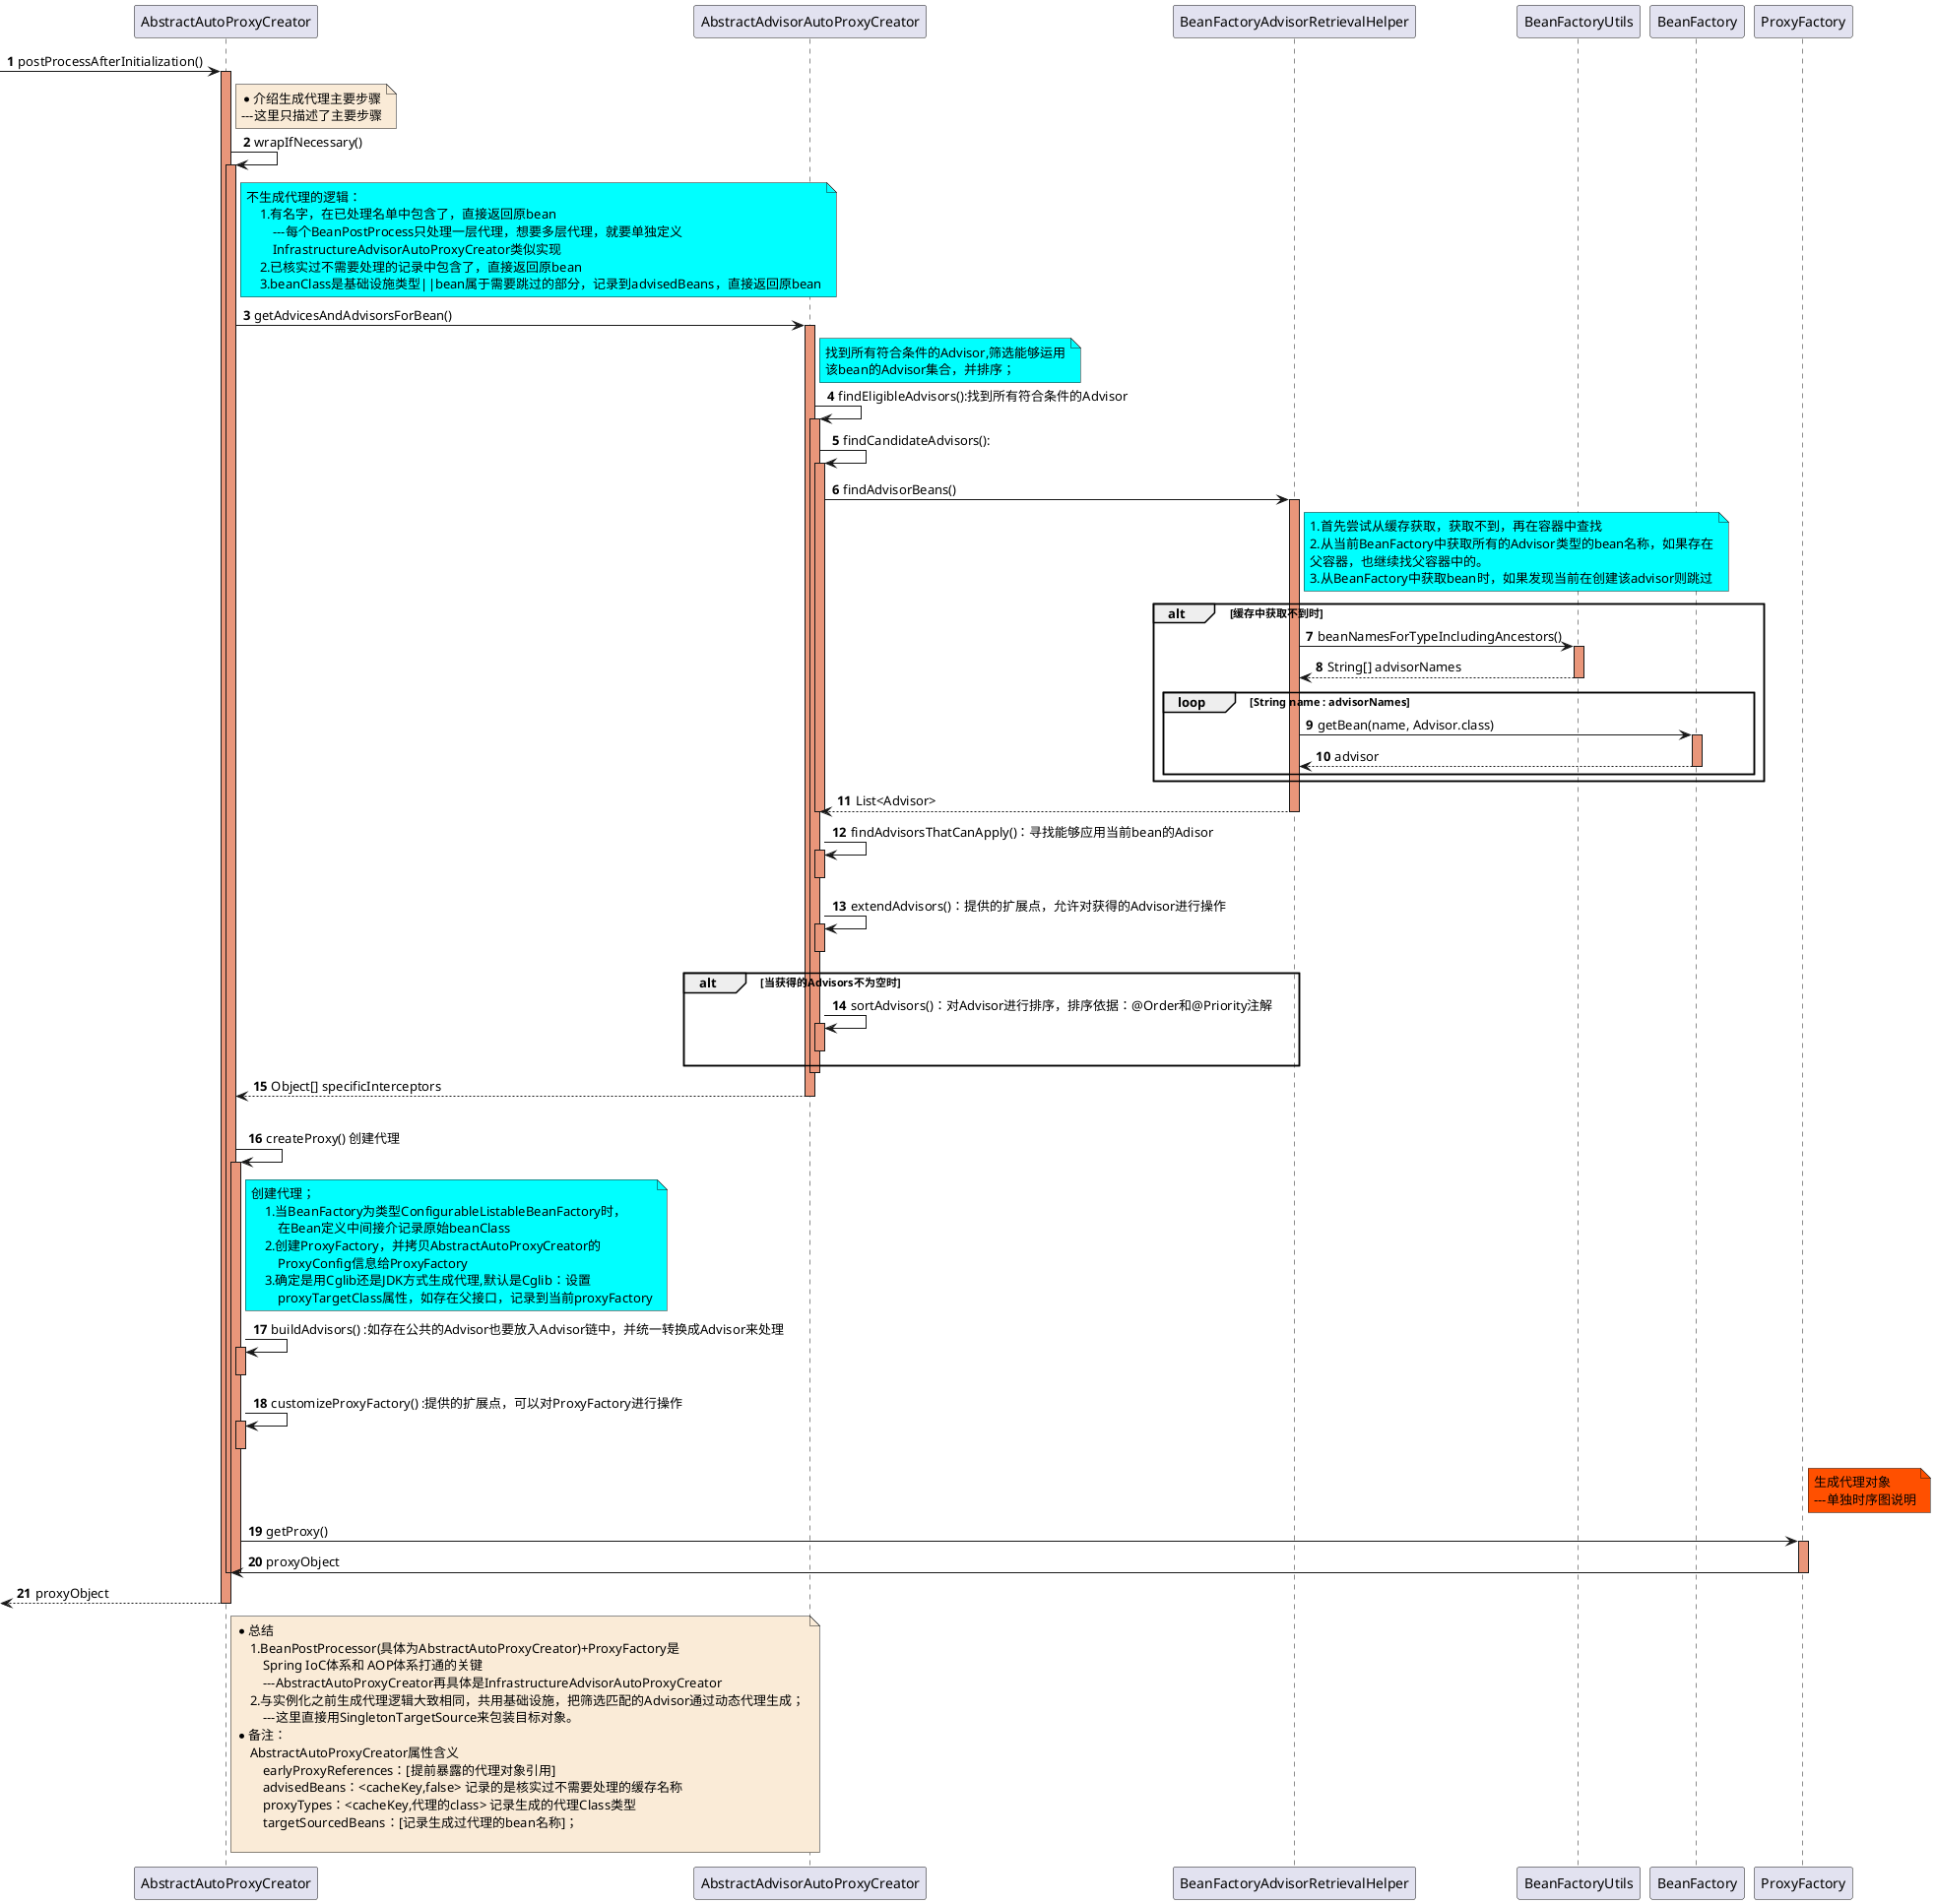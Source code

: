 @startuml

autonumber

->AbstractAutoProxyCreator : postProcessAfterInitialization()
activate AbstractAutoProxyCreator #DarkSalmon
    note right of AbstractAutoProxyCreator #FAEBD7
        *介绍生成代理主要步骤
        ---这里只描述了主要步骤
    end note

    AbstractAutoProxyCreator -> AbstractAutoProxyCreator: wrapIfNecessary()
    activate AbstractAutoProxyCreator #DarkSalmon

        note right of AbstractAutoProxyCreator #aqua
            不生成代理的逻辑：
                1.有名字，在已处理名单中包含了，直接返回原bean
                    ---每个BeanPostProcess只处理一层代理，想要多层代理，就要单独定义
                    InfrastructureAdvisorAutoProxyCreator类似实现
                2.已核实过不需要处理的记录中包含了，直接返回原bean
                3.beanClass是基础设施类型||bean属于需要跳过的部分，记录到advisedBeans，直接返回原bean
        end note
        AbstractAutoProxyCreator->AbstractAdvisorAutoProxyCreator : getAdvicesAndAdvisorsForBean()
        activate AbstractAdvisorAutoProxyCreator #DarkSalmon

            note right of AbstractAdvisorAutoProxyCreator #aqua
                找到所有符合条件的Advisor,筛选能够运用
                该bean的Advisor集合，并排序；
            end note

            AbstractAdvisorAutoProxyCreator->AbstractAdvisorAutoProxyCreator : findEligibleAdvisors():找到所有符合条件的Advisor
            activate AbstractAdvisorAutoProxyCreator #DarkSalmon

                AbstractAdvisorAutoProxyCreator->AbstractAdvisorAutoProxyCreator : findCandidateAdvisors():
                activate AbstractAdvisorAutoProxyCreator #DarkSalmon

                    AbstractAdvisorAutoProxyCreator->BeanFactoryAdvisorRetrievalHelper : findAdvisorBeans()
                    activate BeanFactoryAdvisorRetrievalHelper #DarkSalmon
                         note right of BeanFactoryAdvisorRetrievalHelper #aqua
                             1.首先尝试从缓存获取，获取不到，再在容器中查找
                             2.从当前BeanFactory中获取所有的Advisor类型的bean名称，如果存在
                             父容器，也继续找父容器中的。
                             3.从BeanFactory中获取bean时，如果发现当前在创建该advisor则跳过
                         end note
                         alt 缓存中获取不到时
                            BeanFactoryAdvisorRetrievalHelper -> BeanFactoryUtils : beanNamesForTypeIncludingAncestors()
                            activate BeanFactoryUtils #DarkSalmon
                            BeanFactoryUtils-->BeanFactoryAdvisorRetrievalHelper : String[] advisorNames
                            deactivate BeanFactoryUtils

                            loop String name : advisorNames
                                BeanFactoryAdvisorRetrievalHelper ->BeanFactory : getBean(name, Advisor.class)
                                activate BeanFactory #DarkSalmon
                                BeanFactory-->BeanFactoryAdvisorRetrievalHelper : advisor
                                deactivate BeanFactory
                            end
                         end
                    BeanFactoryAdvisorRetrievalHelper -->AbstractAdvisorAutoProxyCreator : List<Advisor>
                    deactivate BeanFactoryAdvisorRetrievalHelper

                deactivate AbstractAdvisorAutoProxyCreator

                AbstractAdvisorAutoProxyCreator->AbstractAdvisorAutoProxyCreator : findAdvisorsThatCanApply()：寻找能够应用当前bean的Adisor
                activate AbstractAdvisorAutoProxyCreator #DarkSalmon
                deactivate AbstractAdvisorAutoProxyCreator

                AbstractAdvisorAutoProxyCreator->AbstractAdvisorAutoProxyCreator : extendAdvisors()：提供的扩展点，允许对获得的Advisor进行操作
                activate AbstractAdvisorAutoProxyCreator #DarkSalmon
                deactivate AbstractAdvisorAutoProxyCreator

                alt 当获得的Advisors不为空时
                    AbstractAdvisorAutoProxyCreator->AbstractAdvisorAutoProxyCreator : sortAdvisors()：对Advisor进行排序，排序依据：@Order和@Priority注解
                    activate AbstractAdvisorAutoProxyCreator #DarkSalmon
                    deactivate AbstractAdvisorAutoProxyCreator
                end

            deactivate AbstractAdvisorAutoProxyCreator

        AbstractAdvisorAutoProxyCreator --> AbstractAutoProxyCreator : Object[] specificInterceptors
        deactivate AbstractAdvisorAutoProxyCreator

        alt
        AbstractAutoProxyCreator->AbstractAutoProxyCreator : createProxy() 创建代理
        activate AbstractAutoProxyCreator #DarkSalmon

            note right of AbstractAutoProxyCreator #aqua
                创建代理；
                    1.当BeanFactory为类型ConfigurableListableBeanFactory时，
                        在Bean定义中间接介记录原始beanClass
                    2.创建ProxyFactory，并拷贝AbstractAutoProxyCreator的
                        ProxyConfig信息给ProxyFactory
                    3.确定是用Cglib还是JDK方式生成代理,默认是Cglib：设置
                        proxyTargetClass属性，如存在父接口，记录到当前proxyFactory
            end note

            AbstractAutoProxyCreator->AbstractAutoProxyCreator : buildAdvisors() :如存在公共的Advisor也要放入Advisor链中，并统一转换成Advisor来处理
            activate AbstractAutoProxyCreator #DarkSalmon
            deactivate AbstractAutoProxyCreator

            AbstractAutoProxyCreator->AbstractAutoProxyCreator : customizeProxyFactory() :提供的扩展点，可以对ProxyFactory进行操作
            activate AbstractAutoProxyCreator #DarkSalmon
            deactivate AbstractAutoProxyCreator


            note right of ProxyFactory #FF5000
               生成代理对象
               ---单独时序图说明
            end note
            AbstractAutoProxyCreator ->ProxyFactory :getProxy()
            activate ProxyFactory #DarkSalmon
            ProxyFactory ->AbstractAutoProxyCreator :proxyObject
            deactivate ProxyFactory

        deactivate AbstractAutoProxyCreator

    deactivate AbstractAutoProxyCreator



<--AbstractAutoProxyCreator : proxyObject
deactivate AbstractAutoProxyCreator
    note right of AbstractAutoProxyCreator #FAEBD7
        *总结
            1.BeanPostProcessor(具体为AbstractAutoProxyCreator)+ProxyFactory是
                Spring IoC体系和 AOP体系打通的关键
                ---AbstractAutoProxyCreator再具体是InfrastructureAdvisorAutoProxyCreator
            2.与实例化之前生成代理逻辑大致相同，共用基础设施，把筛选匹配的Advisor通过动态代理生成；
                ---这里直接用SingletonTargetSource来包装目标对象。
        *备注：
            AbstractAutoProxyCreator属性含义
                earlyProxyReferences：[提前暴露的代理对象引用]
                advisedBeans：<cacheKey,false> 记录的是核实过不需要处理的缓存名称
                proxyTypes：<cacheKey,代理的class> 记录生成的代理Class类型
                targetSourcedBeans：[记录生成过代理的bean名称]；

    end note

@enduml